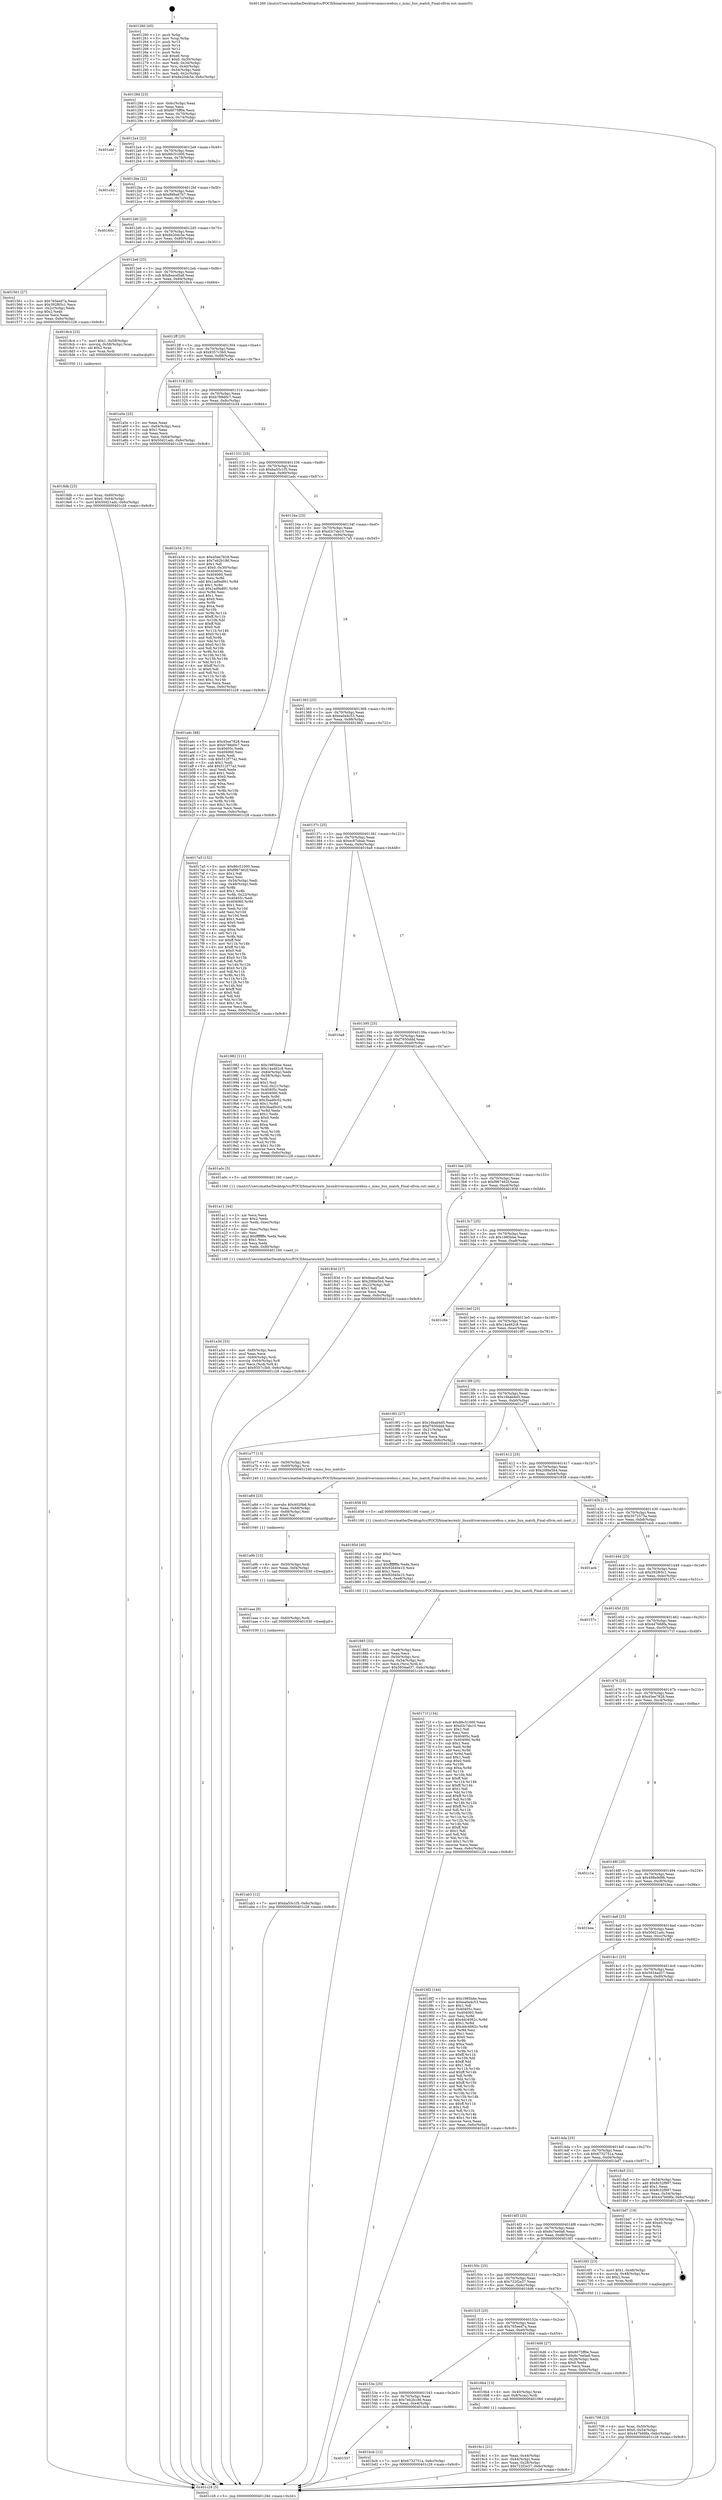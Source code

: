 digraph "0x401260" {
  label = "0x401260 (/mnt/c/Users/mathe/Desktop/tcc/POCII/binaries/extr_linuxdriversmmccorebus.c_mmc_bus_match_Final-ollvm.out::main(0))"
  labelloc = "t"
  node[shape=record]

  Entry [label="",width=0.3,height=0.3,shape=circle,fillcolor=black,style=filled]
  "0x40128d" [label="{
     0x40128d [23]\l
     | [instrs]\l
     &nbsp;&nbsp;0x40128d \<+3\>: mov -0x6c(%rbp),%eax\l
     &nbsp;&nbsp;0x401290 \<+2\>: mov %eax,%ecx\l
     &nbsp;&nbsp;0x401292 \<+6\>: sub $0x8075ff0e,%ecx\l
     &nbsp;&nbsp;0x401298 \<+3\>: mov %eax,-0x70(%rbp)\l
     &nbsp;&nbsp;0x40129b \<+3\>: mov %ecx,-0x74(%rbp)\l
     &nbsp;&nbsp;0x40129e \<+6\>: je 0000000000401abf \<main+0x85f\>\l
  }"]
  "0x401abf" [label="{
     0x401abf\l
  }", style=dashed]
  "0x4012a4" [label="{
     0x4012a4 [22]\l
     | [instrs]\l
     &nbsp;&nbsp;0x4012a4 \<+5\>: jmp 00000000004012a9 \<main+0x49\>\l
     &nbsp;&nbsp;0x4012a9 \<+3\>: mov -0x70(%rbp),%eax\l
     &nbsp;&nbsp;0x4012ac \<+5\>: sub $0x86c51000,%eax\l
     &nbsp;&nbsp;0x4012b1 \<+3\>: mov %eax,-0x78(%rbp)\l
     &nbsp;&nbsp;0x4012b4 \<+6\>: je 0000000000401c02 \<main+0x9a2\>\l
  }"]
  Exit [label="",width=0.3,height=0.3,shape=circle,fillcolor=black,style=filled,peripheries=2]
  "0x401c02" [label="{
     0x401c02\l
  }", style=dashed]
  "0x4012ba" [label="{
     0x4012ba [22]\l
     | [instrs]\l
     &nbsp;&nbsp;0x4012ba \<+5\>: jmp 00000000004012bf \<main+0x5f\>\l
     &nbsp;&nbsp;0x4012bf \<+3\>: mov -0x70(%rbp),%eax\l
     &nbsp;&nbsp;0x4012c2 \<+5\>: sub $0x899a67b7,%eax\l
     &nbsp;&nbsp;0x4012c7 \<+3\>: mov %eax,-0x7c(%rbp)\l
     &nbsp;&nbsp;0x4012ca \<+6\>: je 000000000040160c \<main+0x3ac\>\l
  }"]
  "0x401557" [label="{
     0x401557\l
  }", style=dashed]
  "0x40160c" [label="{
     0x40160c\l
  }", style=dashed]
  "0x4012d0" [label="{
     0x4012d0 [22]\l
     | [instrs]\l
     &nbsp;&nbsp;0x4012d0 \<+5\>: jmp 00000000004012d5 \<main+0x75\>\l
     &nbsp;&nbsp;0x4012d5 \<+3\>: mov -0x70(%rbp),%eax\l
     &nbsp;&nbsp;0x4012d8 \<+5\>: sub $0x8e20dc5e,%eax\l
     &nbsp;&nbsp;0x4012dd \<+3\>: mov %eax,-0x80(%rbp)\l
     &nbsp;&nbsp;0x4012e0 \<+6\>: je 0000000000401561 \<main+0x301\>\l
  }"]
  "0x401bcb" [label="{
     0x401bcb [12]\l
     | [instrs]\l
     &nbsp;&nbsp;0x401bcb \<+7\>: movl $0x6732751a,-0x6c(%rbp)\l
     &nbsp;&nbsp;0x401bd2 \<+5\>: jmp 0000000000401c28 \<main+0x9c8\>\l
  }"]
  "0x401561" [label="{
     0x401561 [27]\l
     | [instrs]\l
     &nbsp;&nbsp;0x401561 \<+5\>: mov $0x765eed7a,%eax\l
     &nbsp;&nbsp;0x401566 \<+5\>: mov $0x392f65c1,%ecx\l
     &nbsp;&nbsp;0x40156b \<+3\>: mov -0x2c(%rbp),%edx\l
     &nbsp;&nbsp;0x40156e \<+3\>: cmp $0x2,%edx\l
     &nbsp;&nbsp;0x401571 \<+3\>: cmovne %ecx,%eax\l
     &nbsp;&nbsp;0x401574 \<+3\>: mov %eax,-0x6c(%rbp)\l
     &nbsp;&nbsp;0x401577 \<+5\>: jmp 0000000000401c28 \<main+0x9c8\>\l
  }"]
  "0x4012e6" [label="{
     0x4012e6 [25]\l
     | [instrs]\l
     &nbsp;&nbsp;0x4012e6 \<+5\>: jmp 00000000004012eb \<main+0x8b\>\l
     &nbsp;&nbsp;0x4012eb \<+3\>: mov -0x70(%rbp),%eax\l
     &nbsp;&nbsp;0x4012ee \<+5\>: sub $0x8eacd5a8,%eax\l
     &nbsp;&nbsp;0x4012f3 \<+6\>: mov %eax,-0x84(%rbp)\l
     &nbsp;&nbsp;0x4012f9 \<+6\>: je 00000000004018c4 \<main+0x664\>\l
  }"]
  "0x401c28" [label="{
     0x401c28 [5]\l
     | [instrs]\l
     &nbsp;&nbsp;0x401c28 \<+5\>: jmp 000000000040128d \<main+0x2d\>\l
  }"]
  "0x401260" [label="{
     0x401260 [45]\l
     | [instrs]\l
     &nbsp;&nbsp;0x401260 \<+1\>: push %rbp\l
     &nbsp;&nbsp;0x401261 \<+3\>: mov %rsp,%rbp\l
     &nbsp;&nbsp;0x401264 \<+2\>: push %r15\l
     &nbsp;&nbsp;0x401266 \<+2\>: push %r14\l
     &nbsp;&nbsp;0x401268 \<+2\>: push %r12\l
     &nbsp;&nbsp;0x40126a \<+1\>: push %rbx\l
     &nbsp;&nbsp;0x40126b \<+7\>: sub $0xe0,%rsp\l
     &nbsp;&nbsp;0x401272 \<+7\>: movl $0x0,-0x30(%rbp)\l
     &nbsp;&nbsp;0x401279 \<+3\>: mov %edi,-0x34(%rbp)\l
     &nbsp;&nbsp;0x40127c \<+4\>: mov %rsi,-0x40(%rbp)\l
     &nbsp;&nbsp;0x401280 \<+3\>: mov -0x34(%rbp),%edi\l
     &nbsp;&nbsp;0x401283 \<+3\>: mov %edi,-0x2c(%rbp)\l
     &nbsp;&nbsp;0x401286 \<+7\>: movl $0x8e20dc5e,-0x6c(%rbp)\l
  }"]
  "0x401ab3" [label="{
     0x401ab3 [12]\l
     | [instrs]\l
     &nbsp;&nbsp;0x401ab3 \<+7\>: movl $0xba55c1f5,-0x6c(%rbp)\l
     &nbsp;&nbsp;0x401aba \<+5\>: jmp 0000000000401c28 \<main+0x9c8\>\l
  }"]
  "0x4018c4" [label="{
     0x4018c4 [23]\l
     | [instrs]\l
     &nbsp;&nbsp;0x4018c4 \<+7\>: movl $0x1,-0x58(%rbp)\l
     &nbsp;&nbsp;0x4018cb \<+4\>: movslq -0x58(%rbp),%rax\l
     &nbsp;&nbsp;0x4018cf \<+4\>: shl $0x2,%rax\l
     &nbsp;&nbsp;0x4018d3 \<+3\>: mov %rax,%rdi\l
     &nbsp;&nbsp;0x4018d6 \<+5\>: call 0000000000401050 \<malloc@plt\>\l
     | [calls]\l
     &nbsp;&nbsp;0x401050 \{1\} (unknown)\l
  }"]
  "0x4012ff" [label="{
     0x4012ff [25]\l
     | [instrs]\l
     &nbsp;&nbsp;0x4012ff \<+5\>: jmp 0000000000401304 \<main+0xa4\>\l
     &nbsp;&nbsp;0x401304 \<+3\>: mov -0x70(%rbp),%eax\l
     &nbsp;&nbsp;0x401307 \<+5\>: sub $0x9357c3b0,%eax\l
     &nbsp;&nbsp;0x40130c \<+6\>: mov %eax,-0x88(%rbp)\l
     &nbsp;&nbsp;0x401312 \<+6\>: je 0000000000401a5e \<main+0x7fe\>\l
  }"]
  "0x401aaa" [label="{
     0x401aaa [9]\l
     | [instrs]\l
     &nbsp;&nbsp;0x401aaa \<+4\>: mov -0x60(%rbp),%rdi\l
     &nbsp;&nbsp;0x401aae \<+5\>: call 0000000000401030 \<free@plt\>\l
     | [calls]\l
     &nbsp;&nbsp;0x401030 \{1\} (unknown)\l
  }"]
  "0x401a5e" [label="{
     0x401a5e [25]\l
     | [instrs]\l
     &nbsp;&nbsp;0x401a5e \<+2\>: xor %eax,%eax\l
     &nbsp;&nbsp;0x401a60 \<+3\>: mov -0x64(%rbp),%ecx\l
     &nbsp;&nbsp;0x401a63 \<+3\>: sub $0x1,%eax\l
     &nbsp;&nbsp;0x401a66 \<+2\>: sub %eax,%ecx\l
     &nbsp;&nbsp;0x401a68 \<+3\>: mov %ecx,-0x64(%rbp)\l
     &nbsp;&nbsp;0x401a6b \<+7\>: movl $0x50d21adc,-0x6c(%rbp)\l
     &nbsp;&nbsp;0x401a72 \<+5\>: jmp 0000000000401c28 \<main+0x9c8\>\l
  }"]
  "0x401318" [label="{
     0x401318 [25]\l
     | [instrs]\l
     &nbsp;&nbsp;0x401318 \<+5\>: jmp 000000000040131d \<main+0xbd\>\l
     &nbsp;&nbsp;0x40131d \<+3\>: mov -0x70(%rbp),%eax\l
     &nbsp;&nbsp;0x401320 \<+5\>: sub $0xb788d0c7,%eax\l
     &nbsp;&nbsp;0x401325 \<+6\>: mov %eax,-0x8c(%rbp)\l
     &nbsp;&nbsp;0x40132b \<+6\>: je 0000000000401b34 \<main+0x8d4\>\l
  }"]
  "0x401a9b" [label="{
     0x401a9b [15]\l
     | [instrs]\l
     &nbsp;&nbsp;0x401a9b \<+4\>: mov -0x50(%rbp),%rdi\l
     &nbsp;&nbsp;0x401a9f \<+6\>: mov %eax,-0xf4(%rbp)\l
     &nbsp;&nbsp;0x401aa5 \<+5\>: call 0000000000401030 \<free@plt\>\l
     | [calls]\l
     &nbsp;&nbsp;0x401030 \{1\} (unknown)\l
  }"]
  "0x401b34" [label="{
     0x401b34 [151]\l
     | [instrs]\l
     &nbsp;&nbsp;0x401b34 \<+5\>: mov $0x45ee7828,%eax\l
     &nbsp;&nbsp;0x401b39 \<+5\>: mov $0x7eb2b186,%ecx\l
     &nbsp;&nbsp;0x401b3e \<+2\>: mov $0x1,%dl\l
     &nbsp;&nbsp;0x401b40 \<+7\>: movl $0x0,-0x30(%rbp)\l
     &nbsp;&nbsp;0x401b47 \<+7\>: mov 0x40405c,%esi\l
     &nbsp;&nbsp;0x401b4e \<+7\>: mov 0x404060,%edi\l
     &nbsp;&nbsp;0x401b55 \<+3\>: mov %esi,%r8d\l
     &nbsp;&nbsp;0x401b58 \<+7\>: add $0x1ad9a891,%r8d\l
     &nbsp;&nbsp;0x401b5f \<+4\>: sub $0x1,%r8d\l
     &nbsp;&nbsp;0x401b63 \<+7\>: sub $0x1ad9a891,%r8d\l
     &nbsp;&nbsp;0x401b6a \<+4\>: imul %r8d,%esi\l
     &nbsp;&nbsp;0x401b6e \<+3\>: and $0x1,%esi\l
     &nbsp;&nbsp;0x401b71 \<+3\>: cmp $0x0,%esi\l
     &nbsp;&nbsp;0x401b74 \<+4\>: sete %r9b\l
     &nbsp;&nbsp;0x401b78 \<+3\>: cmp $0xa,%edi\l
     &nbsp;&nbsp;0x401b7b \<+4\>: setl %r10b\l
     &nbsp;&nbsp;0x401b7f \<+3\>: mov %r9b,%r11b\l
     &nbsp;&nbsp;0x401b82 \<+4\>: xor $0xff,%r11b\l
     &nbsp;&nbsp;0x401b86 \<+3\>: mov %r10b,%bl\l
     &nbsp;&nbsp;0x401b89 \<+3\>: xor $0xff,%bl\l
     &nbsp;&nbsp;0x401b8c \<+3\>: xor $0x0,%dl\l
     &nbsp;&nbsp;0x401b8f \<+3\>: mov %r11b,%r14b\l
     &nbsp;&nbsp;0x401b92 \<+4\>: and $0x0,%r14b\l
     &nbsp;&nbsp;0x401b96 \<+3\>: and %dl,%r9b\l
     &nbsp;&nbsp;0x401b99 \<+3\>: mov %bl,%r15b\l
     &nbsp;&nbsp;0x401b9c \<+4\>: and $0x0,%r15b\l
     &nbsp;&nbsp;0x401ba0 \<+3\>: and %dl,%r10b\l
     &nbsp;&nbsp;0x401ba3 \<+3\>: or %r9b,%r14b\l
     &nbsp;&nbsp;0x401ba6 \<+3\>: or %r10b,%r15b\l
     &nbsp;&nbsp;0x401ba9 \<+3\>: xor %r15b,%r14b\l
     &nbsp;&nbsp;0x401bac \<+3\>: or %bl,%r11b\l
     &nbsp;&nbsp;0x401baf \<+4\>: xor $0xff,%r11b\l
     &nbsp;&nbsp;0x401bb3 \<+3\>: or $0x0,%dl\l
     &nbsp;&nbsp;0x401bb6 \<+3\>: and %dl,%r11b\l
     &nbsp;&nbsp;0x401bb9 \<+3\>: or %r11b,%r14b\l
     &nbsp;&nbsp;0x401bbc \<+4\>: test $0x1,%r14b\l
     &nbsp;&nbsp;0x401bc0 \<+3\>: cmovne %ecx,%eax\l
     &nbsp;&nbsp;0x401bc3 \<+3\>: mov %eax,-0x6c(%rbp)\l
     &nbsp;&nbsp;0x401bc6 \<+5\>: jmp 0000000000401c28 \<main+0x9c8\>\l
  }"]
  "0x401331" [label="{
     0x401331 [25]\l
     | [instrs]\l
     &nbsp;&nbsp;0x401331 \<+5\>: jmp 0000000000401336 \<main+0xd6\>\l
     &nbsp;&nbsp;0x401336 \<+3\>: mov -0x70(%rbp),%eax\l
     &nbsp;&nbsp;0x401339 \<+5\>: sub $0xba55c1f5,%eax\l
     &nbsp;&nbsp;0x40133e \<+6\>: mov %eax,-0x90(%rbp)\l
     &nbsp;&nbsp;0x401344 \<+6\>: je 0000000000401adc \<main+0x87c\>\l
  }"]
  "0x401a84" [label="{
     0x401a84 [23]\l
     | [instrs]\l
     &nbsp;&nbsp;0x401a84 \<+10\>: movabs $0x4020b6,%rdi\l
     &nbsp;&nbsp;0x401a8e \<+3\>: mov %eax,-0x68(%rbp)\l
     &nbsp;&nbsp;0x401a91 \<+3\>: mov -0x68(%rbp),%esi\l
     &nbsp;&nbsp;0x401a94 \<+2\>: mov $0x0,%al\l
     &nbsp;&nbsp;0x401a96 \<+5\>: call 0000000000401040 \<printf@plt\>\l
     | [calls]\l
     &nbsp;&nbsp;0x401040 \{1\} (unknown)\l
  }"]
  "0x401adc" [label="{
     0x401adc [88]\l
     | [instrs]\l
     &nbsp;&nbsp;0x401adc \<+5\>: mov $0x45ee7828,%eax\l
     &nbsp;&nbsp;0x401ae1 \<+5\>: mov $0xb788d0c7,%ecx\l
     &nbsp;&nbsp;0x401ae6 \<+7\>: mov 0x40405c,%edx\l
     &nbsp;&nbsp;0x401aed \<+7\>: mov 0x404060,%esi\l
     &nbsp;&nbsp;0x401af4 \<+2\>: mov %edx,%edi\l
     &nbsp;&nbsp;0x401af6 \<+6\>: sub $0x512f77a2,%edi\l
     &nbsp;&nbsp;0x401afc \<+3\>: sub $0x1,%edi\l
     &nbsp;&nbsp;0x401aff \<+6\>: add $0x512f77a2,%edi\l
     &nbsp;&nbsp;0x401b05 \<+3\>: imul %edi,%edx\l
     &nbsp;&nbsp;0x401b08 \<+3\>: and $0x1,%edx\l
     &nbsp;&nbsp;0x401b0b \<+3\>: cmp $0x0,%edx\l
     &nbsp;&nbsp;0x401b0e \<+4\>: sete %r8b\l
     &nbsp;&nbsp;0x401b12 \<+3\>: cmp $0xa,%esi\l
     &nbsp;&nbsp;0x401b15 \<+4\>: setl %r9b\l
     &nbsp;&nbsp;0x401b19 \<+3\>: mov %r8b,%r10b\l
     &nbsp;&nbsp;0x401b1c \<+3\>: and %r9b,%r10b\l
     &nbsp;&nbsp;0x401b1f \<+3\>: xor %r9b,%r8b\l
     &nbsp;&nbsp;0x401b22 \<+3\>: or %r8b,%r10b\l
     &nbsp;&nbsp;0x401b25 \<+4\>: test $0x1,%r10b\l
     &nbsp;&nbsp;0x401b29 \<+3\>: cmovne %ecx,%eax\l
     &nbsp;&nbsp;0x401b2c \<+3\>: mov %eax,-0x6c(%rbp)\l
     &nbsp;&nbsp;0x401b2f \<+5\>: jmp 0000000000401c28 \<main+0x9c8\>\l
  }"]
  "0x40134a" [label="{
     0x40134a [25]\l
     | [instrs]\l
     &nbsp;&nbsp;0x40134a \<+5\>: jmp 000000000040134f \<main+0xef\>\l
     &nbsp;&nbsp;0x40134f \<+3\>: mov -0x70(%rbp),%eax\l
     &nbsp;&nbsp;0x401352 \<+5\>: sub $0xd3c7da10,%eax\l
     &nbsp;&nbsp;0x401357 \<+6\>: mov %eax,-0x94(%rbp)\l
     &nbsp;&nbsp;0x40135d \<+6\>: je 00000000004017a5 \<main+0x545\>\l
  }"]
  "0x401a3d" [label="{
     0x401a3d [33]\l
     | [instrs]\l
     &nbsp;&nbsp;0x401a3d \<+6\>: mov -0xf0(%rbp),%ecx\l
     &nbsp;&nbsp;0x401a43 \<+3\>: imul %eax,%ecx\l
     &nbsp;&nbsp;0x401a46 \<+4\>: mov -0x60(%rbp),%rdi\l
     &nbsp;&nbsp;0x401a4a \<+4\>: movslq -0x64(%rbp),%r8\l
     &nbsp;&nbsp;0x401a4e \<+4\>: mov %ecx,(%rdi,%r8,4)\l
     &nbsp;&nbsp;0x401a52 \<+7\>: movl $0x9357c3b0,-0x6c(%rbp)\l
     &nbsp;&nbsp;0x401a59 \<+5\>: jmp 0000000000401c28 \<main+0x9c8\>\l
  }"]
  "0x4017a5" [label="{
     0x4017a5 [152]\l
     | [instrs]\l
     &nbsp;&nbsp;0x4017a5 \<+5\>: mov $0x86c51000,%eax\l
     &nbsp;&nbsp;0x4017aa \<+5\>: mov $0xf967462f,%ecx\l
     &nbsp;&nbsp;0x4017af \<+2\>: mov $0x1,%dl\l
     &nbsp;&nbsp;0x4017b1 \<+2\>: xor %esi,%esi\l
     &nbsp;&nbsp;0x4017b3 \<+3\>: mov -0x54(%rbp),%edi\l
     &nbsp;&nbsp;0x4017b6 \<+3\>: cmp -0x48(%rbp),%edi\l
     &nbsp;&nbsp;0x4017b9 \<+4\>: setl %r8b\l
     &nbsp;&nbsp;0x4017bd \<+4\>: and $0x1,%r8b\l
     &nbsp;&nbsp;0x4017c1 \<+4\>: mov %r8b,-0x22(%rbp)\l
     &nbsp;&nbsp;0x4017c5 \<+7\>: mov 0x40405c,%edi\l
     &nbsp;&nbsp;0x4017cc \<+8\>: mov 0x404060,%r9d\l
     &nbsp;&nbsp;0x4017d4 \<+3\>: sub $0x1,%esi\l
     &nbsp;&nbsp;0x4017d7 \<+3\>: mov %edi,%r10d\l
     &nbsp;&nbsp;0x4017da \<+3\>: add %esi,%r10d\l
     &nbsp;&nbsp;0x4017dd \<+4\>: imul %r10d,%edi\l
     &nbsp;&nbsp;0x4017e1 \<+3\>: and $0x1,%edi\l
     &nbsp;&nbsp;0x4017e4 \<+3\>: cmp $0x0,%edi\l
     &nbsp;&nbsp;0x4017e7 \<+4\>: sete %r8b\l
     &nbsp;&nbsp;0x4017eb \<+4\>: cmp $0xa,%r9d\l
     &nbsp;&nbsp;0x4017ef \<+4\>: setl %r11b\l
     &nbsp;&nbsp;0x4017f3 \<+3\>: mov %r8b,%bl\l
     &nbsp;&nbsp;0x4017f6 \<+3\>: xor $0xff,%bl\l
     &nbsp;&nbsp;0x4017f9 \<+3\>: mov %r11b,%r14b\l
     &nbsp;&nbsp;0x4017fc \<+4\>: xor $0xff,%r14b\l
     &nbsp;&nbsp;0x401800 \<+3\>: xor $0x0,%dl\l
     &nbsp;&nbsp;0x401803 \<+3\>: mov %bl,%r15b\l
     &nbsp;&nbsp;0x401806 \<+4\>: and $0x0,%r15b\l
     &nbsp;&nbsp;0x40180a \<+3\>: and %dl,%r8b\l
     &nbsp;&nbsp;0x40180d \<+3\>: mov %r14b,%r12b\l
     &nbsp;&nbsp;0x401810 \<+4\>: and $0x0,%r12b\l
     &nbsp;&nbsp;0x401814 \<+3\>: and %dl,%r11b\l
     &nbsp;&nbsp;0x401817 \<+3\>: or %r8b,%r15b\l
     &nbsp;&nbsp;0x40181a \<+3\>: or %r11b,%r12b\l
     &nbsp;&nbsp;0x40181d \<+3\>: xor %r12b,%r15b\l
     &nbsp;&nbsp;0x401820 \<+3\>: or %r14b,%bl\l
     &nbsp;&nbsp;0x401823 \<+3\>: xor $0xff,%bl\l
     &nbsp;&nbsp;0x401826 \<+3\>: or $0x0,%dl\l
     &nbsp;&nbsp;0x401829 \<+2\>: and %dl,%bl\l
     &nbsp;&nbsp;0x40182b \<+3\>: or %bl,%r15b\l
     &nbsp;&nbsp;0x40182e \<+4\>: test $0x1,%r15b\l
     &nbsp;&nbsp;0x401832 \<+3\>: cmovne %ecx,%eax\l
     &nbsp;&nbsp;0x401835 \<+3\>: mov %eax,-0x6c(%rbp)\l
     &nbsp;&nbsp;0x401838 \<+5\>: jmp 0000000000401c28 \<main+0x9c8\>\l
  }"]
  "0x401363" [label="{
     0x401363 [25]\l
     | [instrs]\l
     &nbsp;&nbsp;0x401363 \<+5\>: jmp 0000000000401368 \<main+0x108\>\l
     &nbsp;&nbsp;0x401368 \<+3\>: mov -0x70(%rbp),%eax\l
     &nbsp;&nbsp;0x40136b \<+5\>: sub $0xea0a4c53,%eax\l
     &nbsp;&nbsp;0x401370 \<+6\>: mov %eax,-0x98(%rbp)\l
     &nbsp;&nbsp;0x401376 \<+6\>: je 0000000000401982 \<main+0x722\>\l
  }"]
  "0x401a11" [label="{
     0x401a11 [44]\l
     | [instrs]\l
     &nbsp;&nbsp;0x401a11 \<+2\>: xor %ecx,%ecx\l
     &nbsp;&nbsp;0x401a13 \<+5\>: mov $0x2,%edx\l
     &nbsp;&nbsp;0x401a18 \<+6\>: mov %edx,-0xec(%rbp)\l
     &nbsp;&nbsp;0x401a1e \<+1\>: cltd\l
     &nbsp;&nbsp;0x401a1f \<+6\>: mov -0xec(%rbp),%esi\l
     &nbsp;&nbsp;0x401a25 \<+2\>: idiv %esi\l
     &nbsp;&nbsp;0x401a27 \<+6\>: imul $0xfffffffe,%edx,%edx\l
     &nbsp;&nbsp;0x401a2d \<+3\>: sub $0x1,%ecx\l
     &nbsp;&nbsp;0x401a30 \<+2\>: sub %ecx,%edx\l
     &nbsp;&nbsp;0x401a32 \<+6\>: mov %edx,-0xf0(%rbp)\l
     &nbsp;&nbsp;0x401a38 \<+5\>: call 0000000000401160 \<next_i\>\l
     | [calls]\l
     &nbsp;&nbsp;0x401160 \{1\} (/mnt/c/Users/mathe/Desktop/tcc/POCII/binaries/extr_linuxdriversmmccorebus.c_mmc_bus_match_Final-ollvm.out::next_i)\l
  }"]
  "0x401982" [label="{
     0x401982 [111]\l
     | [instrs]\l
     &nbsp;&nbsp;0x401982 \<+5\>: mov $0x1985bbe,%eax\l
     &nbsp;&nbsp;0x401987 \<+5\>: mov $0x14a462c8,%ecx\l
     &nbsp;&nbsp;0x40198c \<+3\>: mov -0x64(%rbp),%edx\l
     &nbsp;&nbsp;0x40198f \<+3\>: cmp -0x58(%rbp),%edx\l
     &nbsp;&nbsp;0x401992 \<+4\>: setl %sil\l
     &nbsp;&nbsp;0x401996 \<+4\>: and $0x1,%sil\l
     &nbsp;&nbsp;0x40199a \<+4\>: mov %sil,-0x21(%rbp)\l
     &nbsp;&nbsp;0x40199e \<+7\>: mov 0x40405c,%edx\l
     &nbsp;&nbsp;0x4019a5 \<+7\>: mov 0x404060,%edi\l
     &nbsp;&nbsp;0x4019ac \<+3\>: mov %edx,%r8d\l
     &nbsp;&nbsp;0x4019af \<+7\>: add $0x3bad0c02,%r8d\l
     &nbsp;&nbsp;0x4019b6 \<+4\>: sub $0x1,%r8d\l
     &nbsp;&nbsp;0x4019ba \<+7\>: sub $0x3bad0c02,%r8d\l
     &nbsp;&nbsp;0x4019c1 \<+4\>: imul %r8d,%edx\l
     &nbsp;&nbsp;0x4019c5 \<+3\>: and $0x1,%edx\l
     &nbsp;&nbsp;0x4019c8 \<+3\>: cmp $0x0,%edx\l
     &nbsp;&nbsp;0x4019cb \<+4\>: sete %sil\l
     &nbsp;&nbsp;0x4019cf \<+3\>: cmp $0xa,%edi\l
     &nbsp;&nbsp;0x4019d2 \<+4\>: setl %r9b\l
     &nbsp;&nbsp;0x4019d6 \<+3\>: mov %sil,%r10b\l
     &nbsp;&nbsp;0x4019d9 \<+3\>: and %r9b,%r10b\l
     &nbsp;&nbsp;0x4019dc \<+3\>: xor %r9b,%sil\l
     &nbsp;&nbsp;0x4019df \<+3\>: or %sil,%r10b\l
     &nbsp;&nbsp;0x4019e2 \<+4\>: test $0x1,%r10b\l
     &nbsp;&nbsp;0x4019e6 \<+3\>: cmovne %ecx,%eax\l
     &nbsp;&nbsp;0x4019e9 \<+3\>: mov %eax,-0x6c(%rbp)\l
     &nbsp;&nbsp;0x4019ec \<+5\>: jmp 0000000000401c28 \<main+0x9c8\>\l
  }"]
  "0x40137c" [label="{
     0x40137c [25]\l
     | [instrs]\l
     &nbsp;&nbsp;0x40137c \<+5\>: jmp 0000000000401381 \<main+0x121\>\l
     &nbsp;&nbsp;0x401381 \<+3\>: mov -0x70(%rbp),%eax\l
     &nbsp;&nbsp;0x401384 \<+5\>: sub $0xec87ebab,%eax\l
     &nbsp;&nbsp;0x401389 \<+6\>: mov %eax,-0x9c(%rbp)\l
     &nbsp;&nbsp;0x40138f \<+6\>: je 00000000004016a8 \<main+0x448\>\l
  }"]
  "0x4018db" [label="{
     0x4018db [23]\l
     | [instrs]\l
     &nbsp;&nbsp;0x4018db \<+4\>: mov %rax,-0x60(%rbp)\l
     &nbsp;&nbsp;0x4018df \<+7\>: movl $0x0,-0x64(%rbp)\l
     &nbsp;&nbsp;0x4018e6 \<+7\>: movl $0x50d21adc,-0x6c(%rbp)\l
     &nbsp;&nbsp;0x4018ed \<+5\>: jmp 0000000000401c28 \<main+0x9c8\>\l
  }"]
  "0x4016a8" [label="{
     0x4016a8\l
  }", style=dashed]
  "0x401395" [label="{
     0x401395 [25]\l
     | [instrs]\l
     &nbsp;&nbsp;0x401395 \<+5\>: jmp 000000000040139a \<main+0x13a\>\l
     &nbsp;&nbsp;0x40139a \<+3\>: mov -0x70(%rbp),%eax\l
     &nbsp;&nbsp;0x40139d \<+5\>: sub $0xf7650ddd,%eax\l
     &nbsp;&nbsp;0x4013a2 \<+6\>: mov %eax,-0xa0(%rbp)\l
     &nbsp;&nbsp;0x4013a8 \<+6\>: je 0000000000401a0c \<main+0x7ac\>\l
  }"]
  "0x401885" [label="{
     0x401885 [32]\l
     | [instrs]\l
     &nbsp;&nbsp;0x401885 \<+6\>: mov -0xe8(%rbp),%ecx\l
     &nbsp;&nbsp;0x40188b \<+3\>: imul %eax,%ecx\l
     &nbsp;&nbsp;0x40188e \<+4\>: mov -0x50(%rbp),%rsi\l
     &nbsp;&nbsp;0x401892 \<+4\>: movslq -0x54(%rbp),%rdi\l
     &nbsp;&nbsp;0x401896 \<+3\>: mov %ecx,(%rsi,%rdi,4)\l
     &nbsp;&nbsp;0x401899 \<+7\>: movl $0x5934ad37,-0x6c(%rbp)\l
     &nbsp;&nbsp;0x4018a0 \<+5\>: jmp 0000000000401c28 \<main+0x9c8\>\l
  }"]
  "0x401a0c" [label="{
     0x401a0c [5]\l
     | [instrs]\l
     &nbsp;&nbsp;0x401a0c \<+5\>: call 0000000000401160 \<next_i\>\l
     | [calls]\l
     &nbsp;&nbsp;0x401160 \{1\} (/mnt/c/Users/mathe/Desktop/tcc/POCII/binaries/extr_linuxdriversmmccorebus.c_mmc_bus_match_Final-ollvm.out::next_i)\l
  }"]
  "0x4013ae" [label="{
     0x4013ae [25]\l
     | [instrs]\l
     &nbsp;&nbsp;0x4013ae \<+5\>: jmp 00000000004013b3 \<main+0x153\>\l
     &nbsp;&nbsp;0x4013b3 \<+3\>: mov -0x70(%rbp),%eax\l
     &nbsp;&nbsp;0x4013b6 \<+5\>: sub $0xf967462f,%eax\l
     &nbsp;&nbsp;0x4013bb \<+6\>: mov %eax,-0xa4(%rbp)\l
     &nbsp;&nbsp;0x4013c1 \<+6\>: je 000000000040183d \<main+0x5dd\>\l
  }"]
  "0x40185d" [label="{
     0x40185d [40]\l
     | [instrs]\l
     &nbsp;&nbsp;0x40185d \<+5\>: mov $0x2,%ecx\l
     &nbsp;&nbsp;0x401862 \<+1\>: cltd\l
     &nbsp;&nbsp;0x401863 \<+2\>: idiv %ecx\l
     &nbsp;&nbsp;0x401865 \<+6\>: imul $0xfffffffe,%edx,%ecx\l
     &nbsp;&nbsp;0x40186b \<+6\>: add $0x92d40e10,%ecx\l
     &nbsp;&nbsp;0x401871 \<+3\>: add $0x1,%ecx\l
     &nbsp;&nbsp;0x401874 \<+6\>: sub $0x92d40e10,%ecx\l
     &nbsp;&nbsp;0x40187a \<+6\>: mov %ecx,-0xe8(%rbp)\l
     &nbsp;&nbsp;0x401880 \<+5\>: call 0000000000401160 \<next_i\>\l
     | [calls]\l
     &nbsp;&nbsp;0x401160 \{1\} (/mnt/c/Users/mathe/Desktop/tcc/POCII/binaries/extr_linuxdriversmmccorebus.c_mmc_bus_match_Final-ollvm.out::next_i)\l
  }"]
  "0x40183d" [label="{
     0x40183d [27]\l
     | [instrs]\l
     &nbsp;&nbsp;0x40183d \<+5\>: mov $0x8eacd5a8,%eax\l
     &nbsp;&nbsp;0x401842 \<+5\>: mov $0x20fde5b4,%ecx\l
     &nbsp;&nbsp;0x401847 \<+3\>: mov -0x22(%rbp),%dl\l
     &nbsp;&nbsp;0x40184a \<+3\>: test $0x1,%dl\l
     &nbsp;&nbsp;0x40184d \<+3\>: cmovne %ecx,%eax\l
     &nbsp;&nbsp;0x401850 \<+3\>: mov %eax,-0x6c(%rbp)\l
     &nbsp;&nbsp;0x401853 \<+5\>: jmp 0000000000401c28 \<main+0x9c8\>\l
  }"]
  "0x4013c7" [label="{
     0x4013c7 [25]\l
     | [instrs]\l
     &nbsp;&nbsp;0x4013c7 \<+5\>: jmp 00000000004013cc \<main+0x16c\>\l
     &nbsp;&nbsp;0x4013cc \<+3\>: mov -0x70(%rbp),%eax\l
     &nbsp;&nbsp;0x4013cf \<+5\>: sub $0x1985bbe,%eax\l
     &nbsp;&nbsp;0x4013d4 \<+6\>: mov %eax,-0xa8(%rbp)\l
     &nbsp;&nbsp;0x4013da \<+6\>: je 0000000000401c0e \<main+0x9ae\>\l
  }"]
  "0x401708" [label="{
     0x401708 [23]\l
     | [instrs]\l
     &nbsp;&nbsp;0x401708 \<+4\>: mov %rax,-0x50(%rbp)\l
     &nbsp;&nbsp;0x40170c \<+7\>: movl $0x0,-0x54(%rbp)\l
     &nbsp;&nbsp;0x401713 \<+7\>: movl $0x447b68fa,-0x6c(%rbp)\l
     &nbsp;&nbsp;0x40171a \<+5\>: jmp 0000000000401c28 \<main+0x9c8\>\l
  }"]
  "0x401c0e" [label="{
     0x401c0e\l
  }", style=dashed]
  "0x4013e0" [label="{
     0x4013e0 [25]\l
     | [instrs]\l
     &nbsp;&nbsp;0x4013e0 \<+5\>: jmp 00000000004013e5 \<main+0x185\>\l
     &nbsp;&nbsp;0x4013e5 \<+3\>: mov -0x70(%rbp),%eax\l
     &nbsp;&nbsp;0x4013e8 \<+5\>: sub $0x14a462c8,%eax\l
     &nbsp;&nbsp;0x4013ed \<+6\>: mov %eax,-0xac(%rbp)\l
     &nbsp;&nbsp;0x4013f3 \<+6\>: je 00000000004019f1 \<main+0x791\>\l
  }"]
  "0x4016c1" [label="{
     0x4016c1 [21]\l
     | [instrs]\l
     &nbsp;&nbsp;0x4016c1 \<+3\>: mov %eax,-0x44(%rbp)\l
     &nbsp;&nbsp;0x4016c4 \<+3\>: mov -0x44(%rbp),%eax\l
     &nbsp;&nbsp;0x4016c7 \<+3\>: mov %eax,-0x28(%rbp)\l
     &nbsp;&nbsp;0x4016ca \<+7\>: movl $0x722f2e37,-0x6c(%rbp)\l
     &nbsp;&nbsp;0x4016d1 \<+5\>: jmp 0000000000401c28 \<main+0x9c8\>\l
  }"]
  "0x4019f1" [label="{
     0x4019f1 [27]\l
     | [instrs]\l
     &nbsp;&nbsp;0x4019f1 \<+5\>: mov $0x16bab4d5,%eax\l
     &nbsp;&nbsp;0x4019f6 \<+5\>: mov $0xf7650ddd,%ecx\l
     &nbsp;&nbsp;0x4019fb \<+3\>: mov -0x21(%rbp),%dl\l
     &nbsp;&nbsp;0x4019fe \<+3\>: test $0x1,%dl\l
     &nbsp;&nbsp;0x401a01 \<+3\>: cmovne %ecx,%eax\l
     &nbsp;&nbsp;0x401a04 \<+3\>: mov %eax,-0x6c(%rbp)\l
     &nbsp;&nbsp;0x401a07 \<+5\>: jmp 0000000000401c28 \<main+0x9c8\>\l
  }"]
  "0x4013f9" [label="{
     0x4013f9 [25]\l
     | [instrs]\l
     &nbsp;&nbsp;0x4013f9 \<+5\>: jmp 00000000004013fe \<main+0x19e\>\l
     &nbsp;&nbsp;0x4013fe \<+3\>: mov -0x70(%rbp),%eax\l
     &nbsp;&nbsp;0x401401 \<+5\>: sub $0x16bab4d5,%eax\l
     &nbsp;&nbsp;0x401406 \<+6\>: mov %eax,-0xb0(%rbp)\l
     &nbsp;&nbsp;0x40140c \<+6\>: je 0000000000401a77 \<main+0x817\>\l
  }"]
  "0x40153e" [label="{
     0x40153e [25]\l
     | [instrs]\l
     &nbsp;&nbsp;0x40153e \<+5\>: jmp 0000000000401543 \<main+0x2e3\>\l
     &nbsp;&nbsp;0x401543 \<+3\>: mov -0x70(%rbp),%eax\l
     &nbsp;&nbsp;0x401546 \<+5\>: sub $0x7eb2b186,%eax\l
     &nbsp;&nbsp;0x40154b \<+6\>: mov %eax,-0xe4(%rbp)\l
     &nbsp;&nbsp;0x401551 \<+6\>: je 0000000000401bcb \<main+0x96b\>\l
  }"]
  "0x401a77" [label="{
     0x401a77 [13]\l
     | [instrs]\l
     &nbsp;&nbsp;0x401a77 \<+4\>: mov -0x50(%rbp),%rdi\l
     &nbsp;&nbsp;0x401a7b \<+4\>: mov -0x60(%rbp),%rsi\l
     &nbsp;&nbsp;0x401a7f \<+5\>: call 0000000000401240 \<mmc_bus_match\>\l
     | [calls]\l
     &nbsp;&nbsp;0x401240 \{1\} (/mnt/c/Users/mathe/Desktop/tcc/POCII/binaries/extr_linuxdriversmmccorebus.c_mmc_bus_match_Final-ollvm.out::mmc_bus_match)\l
  }"]
  "0x401412" [label="{
     0x401412 [25]\l
     | [instrs]\l
     &nbsp;&nbsp;0x401412 \<+5\>: jmp 0000000000401417 \<main+0x1b7\>\l
     &nbsp;&nbsp;0x401417 \<+3\>: mov -0x70(%rbp),%eax\l
     &nbsp;&nbsp;0x40141a \<+5\>: sub $0x20fde5b4,%eax\l
     &nbsp;&nbsp;0x40141f \<+6\>: mov %eax,-0xb4(%rbp)\l
     &nbsp;&nbsp;0x401425 \<+6\>: je 0000000000401858 \<main+0x5f8\>\l
  }"]
  "0x4016b4" [label="{
     0x4016b4 [13]\l
     | [instrs]\l
     &nbsp;&nbsp;0x4016b4 \<+4\>: mov -0x40(%rbp),%rax\l
     &nbsp;&nbsp;0x4016b8 \<+4\>: mov 0x8(%rax),%rdi\l
     &nbsp;&nbsp;0x4016bc \<+5\>: call 0000000000401060 \<atoi@plt\>\l
     | [calls]\l
     &nbsp;&nbsp;0x401060 \{1\} (unknown)\l
  }"]
  "0x401858" [label="{
     0x401858 [5]\l
     | [instrs]\l
     &nbsp;&nbsp;0x401858 \<+5\>: call 0000000000401160 \<next_i\>\l
     | [calls]\l
     &nbsp;&nbsp;0x401160 \{1\} (/mnt/c/Users/mathe/Desktop/tcc/POCII/binaries/extr_linuxdriversmmccorebus.c_mmc_bus_match_Final-ollvm.out::next_i)\l
  }"]
  "0x40142b" [label="{
     0x40142b [25]\l
     | [instrs]\l
     &nbsp;&nbsp;0x40142b \<+5\>: jmp 0000000000401430 \<main+0x1d0\>\l
     &nbsp;&nbsp;0x401430 \<+3\>: mov -0x70(%rbp),%eax\l
     &nbsp;&nbsp;0x401433 \<+5\>: sub $0x3072573a,%eax\l
     &nbsp;&nbsp;0x401438 \<+6\>: mov %eax,-0xb8(%rbp)\l
     &nbsp;&nbsp;0x40143e \<+6\>: je 0000000000401acb \<main+0x86b\>\l
  }"]
  "0x401525" [label="{
     0x401525 [25]\l
     | [instrs]\l
     &nbsp;&nbsp;0x401525 \<+5\>: jmp 000000000040152a \<main+0x2ca\>\l
     &nbsp;&nbsp;0x40152a \<+3\>: mov -0x70(%rbp),%eax\l
     &nbsp;&nbsp;0x40152d \<+5\>: sub $0x765eed7a,%eax\l
     &nbsp;&nbsp;0x401532 \<+6\>: mov %eax,-0xe0(%rbp)\l
     &nbsp;&nbsp;0x401538 \<+6\>: je 00000000004016b4 \<main+0x454\>\l
  }"]
  "0x401acb" [label="{
     0x401acb\l
  }", style=dashed]
  "0x401444" [label="{
     0x401444 [25]\l
     | [instrs]\l
     &nbsp;&nbsp;0x401444 \<+5\>: jmp 0000000000401449 \<main+0x1e9\>\l
     &nbsp;&nbsp;0x401449 \<+3\>: mov -0x70(%rbp),%eax\l
     &nbsp;&nbsp;0x40144c \<+5\>: sub $0x392f65c1,%eax\l
     &nbsp;&nbsp;0x401451 \<+6\>: mov %eax,-0xbc(%rbp)\l
     &nbsp;&nbsp;0x401457 \<+6\>: je 000000000040157c \<main+0x31c\>\l
  }"]
  "0x4016d6" [label="{
     0x4016d6 [27]\l
     | [instrs]\l
     &nbsp;&nbsp;0x4016d6 \<+5\>: mov $0x8075ff0e,%eax\l
     &nbsp;&nbsp;0x4016db \<+5\>: mov $0x6c7ee0a8,%ecx\l
     &nbsp;&nbsp;0x4016e0 \<+3\>: mov -0x28(%rbp),%edx\l
     &nbsp;&nbsp;0x4016e3 \<+3\>: cmp $0x0,%edx\l
     &nbsp;&nbsp;0x4016e6 \<+3\>: cmove %ecx,%eax\l
     &nbsp;&nbsp;0x4016e9 \<+3\>: mov %eax,-0x6c(%rbp)\l
     &nbsp;&nbsp;0x4016ec \<+5\>: jmp 0000000000401c28 \<main+0x9c8\>\l
  }"]
  "0x40157c" [label="{
     0x40157c\l
  }", style=dashed]
  "0x40145d" [label="{
     0x40145d [25]\l
     | [instrs]\l
     &nbsp;&nbsp;0x40145d \<+5\>: jmp 0000000000401462 \<main+0x202\>\l
     &nbsp;&nbsp;0x401462 \<+3\>: mov -0x70(%rbp),%eax\l
     &nbsp;&nbsp;0x401465 \<+5\>: sub $0x447b68fa,%eax\l
     &nbsp;&nbsp;0x40146a \<+6\>: mov %eax,-0xc0(%rbp)\l
     &nbsp;&nbsp;0x401470 \<+6\>: je 000000000040171f \<main+0x4bf\>\l
  }"]
  "0x40150c" [label="{
     0x40150c [25]\l
     | [instrs]\l
     &nbsp;&nbsp;0x40150c \<+5\>: jmp 0000000000401511 \<main+0x2b1\>\l
     &nbsp;&nbsp;0x401511 \<+3\>: mov -0x70(%rbp),%eax\l
     &nbsp;&nbsp;0x401514 \<+5\>: sub $0x722f2e37,%eax\l
     &nbsp;&nbsp;0x401519 \<+6\>: mov %eax,-0xdc(%rbp)\l
     &nbsp;&nbsp;0x40151f \<+6\>: je 00000000004016d6 \<main+0x476\>\l
  }"]
  "0x40171f" [label="{
     0x40171f [134]\l
     | [instrs]\l
     &nbsp;&nbsp;0x40171f \<+5\>: mov $0x86c51000,%eax\l
     &nbsp;&nbsp;0x401724 \<+5\>: mov $0xd3c7da10,%ecx\l
     &nbsp;&nbsp;0x401729 \<+2\>: mov $0x1,%dl\l
     &nbsp;&nbsp;0x40172b \<+2\>: xor %esi,%esi\l
     &nbsp;&nbsp;0x40172d \<+7\>: mov 0x40405c,%edi\l
     &nbsp;&nbsp;0x401734 \<+8\>: mov 0x404060,%r8d\l
     &nbsp;&nbsp;0x40173c \<+3\>: sub $0x1,%esi\l
     &nbsp;&nbsp;0x40173f \<+3\>: mov %edi,%r9d\l
     &nbsp;&nbsp;0x401742 \<+3\>: add %esi,%r9d\l
     &nbsp;&nbsp;0x401745 \<+4\>: imul %r9d,%edi\l
     &nbsp;&nbsp;0x401749 \<+3\>: and $0x1,%edi\l
     &nbsp;&nbsp;0x40174c \<+3\>: cmp $0x0,%edi\l
     &nbsp;&nbsp;0x40174f \<+4\>: sete %r10b\l
     &nbsp;&nbsp;0x401753 \<+4\>: cmp $0xa,%r8d\l
     &nbsp;&nbsp;0x401757 \<+4\>: setl %r11b\l
     &nbsp;&nbsp;0x40175b \<+3\>: mov %r10b,%bl\l
     &nbsp;&nbsp;0x40175e \<+3\>: xor $0xff,%bl\l
     &nbsp;&nbsp;0x401761 \<+3\>: mov %r11b,%r14b\l
     &nbsp;&nbsp;0x401764 \<+4\>: xor $0xff,%r14b\l
     &nbsp;&nbsp;0x401768 \<+3\>: xor $0x1,%dl\l
     &nbsp;&nbsp;0x40176b \<+3\>: mov %bl,%r15b\l
     &nbsp;&nbsp;0x40176e \<+4\>: and $0xff,%r15b\l
     &nbsp;&nbsp;0x401772 \<+3\>: and %dl,%r10b\l
     &nbsp;&nbsp;0x401775 \<+3\>: mov %r14b,%r12b\l
     &nbsp;&nbsp;0x401778 \<+4\>: and $0xff,%r12b\l
     &nbsp;&nbsp;0x40177c \<+3\>: and %dl,%r11b\l
     &nbsp;&nbsp;0x40177f \<+3\>: or %r10b,%r15b\l
     &nbsp;&nbsp;0x401782 \<+3\>: or %r11b,%r12b\l
     &nbsp;&nbsp;0x401785 \<+3\>: xor %r12b,%r15b\l
     &nbsp;&nbsp;0x401788 \<+3\>: or %r14b,%bl\l
     &nbsp;&nbsp;0x40178b \<+3\>: xor $0xff,%bl\l
     &nbsp;&nbsp;0x40178e \<+3\>: or $0x1,%dl\l
     &nbsp;&nbsp;0x401791 \<+2\>: and %dl,%bl\l
     &nbsp;&nbsp;0x401793 \<+3\>: or %bl,%r15b\l
     &nbsp;&nbsp;0x401796 \<+4\>: test $0x1,%r15b\l
     &nbsp;&nbsp;0x40179a \<+3\>: cmovne %ecx,%eax\l
     &nbsp;&nbsp;0x40179d \<+3\>: mov %eax,-0x6c(%rbp)\l
     &nbsp;&nbsp;0x4017a0 \<+5\>: jmp 0000000000401c28 \<main+0x9c8\>\l
  }"]
  "0x401476" [label="{
     0x401476 [25]\l
     | [instrs]\l
     &nbsp;&nbsp;0x401476 \<+5\>: jmp 000000000040147b \<main+0x21b\>\l
     &nbsp;&nbsp;0x40147b \<+3\>: mov -0x70(%rbp),%eax\l
     &nbsp;&nbsp;0x40147e \<+5\>: sub $0x45ee7828,%eax\l
     &nbsp;&nbsp;0x401483 \<+6\>: mov %eax,-0xc4(%rbp)\l
     &nbsp;&nbsp;0x401489 \<+6\>: je 0000000000401c1a \<main+0x9ba\>\l
  }"]
  "0x4016f1" [label="{
     0x4016f1 [23]\l
     | [instrs]\l
     &nbsp;&nbsp;0x4016f1 \<+7\>: movl $0x1,-0x48(%rbp)\l
     &nbsp;&nbsp;0x4016f8 \<+4\>: movslq -0x48(%rbp),%rax\l
     &nbsp;&nbsp;0x4016fc \<+4\>: shl $0x2,%rax\l
     &nbsp;&nbsp;0x401700 \<+3\>: mov %rax,%rdi\l
     &nbsp;&nbsp;0x401703 \<+5\>: call 0000000000401050 \<malloc@plt\>\l
     | [calls]\l
     &nbsp;&nbsp;0x401050 \{1\} (unknown)\l
  }"]
  "0x401c1a" [label="{
     0x401c1a\l
  }", style=dashed]
  "0x40148f" [label="{
     0x40148f [25]\l
     | [instrs]\l
     &nbsp;&nbsp;0x40148f \<+5\>: jmp 0000000000401494 \<main+0x234\>\l
     &nbsp;&nbsp;0x401494 \<+3\>: mov -0x70(%rbp),%eax\l
     &nbsp;&nbsp;0x401497 \<+5\>: sub $0x498e9d9b,%eax\l
     &nbsp;&nbsp;0x40149c \<+6\>: mov %eax,-0xc8(%rbp)\l
     &nbsp;&nbsp;0x4014a2 \<+6\>: je 0000000000401bea \<main+0x98a\>\l
  }"]
  "0x4014f3" [label="{
     0x4014f3 [25]\l
     | [instrs]\l
     &nbsp;&nbsp;0x4014f3 \<+5\>: jmp 00000000004014f8 \<main+0x298\>\l
     &nbsp;&nbsp;0x4014f8 \<+3\>: mov -0x70(%rbp),%eax\l
     &nbsp;&nbsp;0x4014fb \<+5\>: sub $0x6c7ee0a8,%eax\l
     &nbsp;&nbsp;0x401500 \<+6\>: mov %eax,-0xd8(%rbp)\l
     &nbsp;&nbsp;0x401506 \<+6\>: je 00000000004016f1 \<main+0x491\>\l
  }"]
  "0x401bea" [label="{
     0x401bea\l
  }", style=dashed]
  "0x4014a8" [label="{
     0x4014a8 [25]\l
     | [instrs]\l
     &nbsp;&nbsp;0x4014a8 \<+5\>: jmp 00000000004014ad \<main+0x24d\>\l
     &nbsp;&nbsp;0x4014ad \<+3\>: mov -0x70(%rbp),%eax\l
     &nbsp;&nbsp;0x4014b0 \<+5\>: sub $0x50d21adc,%eax\l
     &nbsp;&nbsp;0x4014b5 \<+6\>: mov %eax,-0xcc(%rbp)\l
     &nbsp;&nbsp;0x4014bb \<+6\>: je 00000000004018f2 \<main+0x692\>\l
  }"]
  "0x401bd7" [label="{
     0x401bd7 [19]\l
     | [instrs]\l
     &nbsp;&nbsp;0x401bd7 \<+3\>: mov -0x30(%rbp),%eax\l
     &nbsp;&nbsp;0x401bda \<+7\>: add $0xe0,%rsp\l
     &nbsp;&nbsp;0x401be1 \<+1\>: pop %rbx\l
     &nbsp;&nbsp;0x401be2 \<+2\>: pop %r12\l
     &nbsp;&nbsp;0x401be4 \<+2\>: pop %r14\l
     &nbsp;&nbsp;0x401be6 \<+2\>: pop %r15\l
     &nbsp;&nbsp;0x401be8 \<+1\>: pop %rbp\l
     &nbsp;&nbsp;0x401be9 \<+1\>: ret\l
  }"]
  "0x4018f2" [label="{
     0x4018f2 [144]\l
     | [instrs]\l
     &nbsp;&nbsp;0x4018f2 \<+5\>: mov $0x1985bbe,%eax\l
     &nbsp;&nbsp;0x4018f7 \<+5\>: mov $0xea0a4c53,%ecx\l
     &nbsp;&nbsp;0x4018fc \<+2\>: mov $0x1,%dl\l
     &nbsp;&nbsp;0x4018fe \<+7\>: mov 0x40405c,%esi\l
     &nbsp;&nbsp;0x401905 \<+7\>: mov 0x404060,%edi\l
     &nbsp;&nbsp;0x40190c \<+3\>: mov %esi,%r8d\l
     &nbsp;&nbsp;0x40190f \<+7\>: add $0x4dc4062c,%r8d\l
     &nbsp;&nbsp;0x401916 \<+4\>: sub $0x1,%r8d\l
     &nbsp;&nbsp;0x40191a \<+7\>: sub $0x4dc4062c,%r8d\l
     &nbsp;&nbsp;0x401921 \<+4\>: imul %r8d,%esi\l
     &nbsp;&nbsp;0x401925 \<+3\>: and $0x1,%esi\l
     &nbsp;&nbsp;0x401928 \<+3\>: cmp $0x0,%esi\l
     &nbsp;&nbsp;0x40192b \<+4\>: sete %r9b\l
     &nbsp;&nbsp;0x40192f \<+3\>: cmp $0xa,%edi\l
     &nbsp;&nbsp;0x401932 \<+4\>: setl %r10b\l
     &nbsp;&nbsp;0x401936 \<+3\>: mov %r9b,%r11b\l
     &nbsp;&nbsp;0x401939 \<+4\>: xor $0xff,%r11b\l
     &nbsp;&nbsp;0x40193d \<+3\>: mov %r10b,%bl\l
     &nbsp;&nbsp;0x401940 \<+3\>: xor $0xff,%bl\l
     &nbsp;&nbsp;0x401943 \<+3\>: xor $0x1,%dl\l
     &nbsp;&nbsp;0x401946 \<+3\>: mov %r11b,%r14b\l
     &nbsp;&nbsp;0x401949 \<+4\>: and $0xff,%r14b\l
     &nbsp;&nbsp;0x40194d \<+3\>: and %dl,%r9b\l
     &nbsp;&nbsp;0x401950 \<+3\>: mov %bl,%r15b\l
     &nbsp;&nbsp;0x401953 \<+4\>: and $0xff,%r15b\l
     &nbsp;&nbsp;0x401957 \<+3\>: and %dl,%r10b\l
     &nbsp;&nbsp;0x40195a \<+3\>: or %r9b,%r14b\l
     &nbsp;&nbsp;0x40195d \<+3\>: or %r10b,%r15b\l
     &nbsp;&nbsp;0x401960 \<+3\>: xor %r15b,%r14b\l
     &nbsp;&nbsp;0x401963 \<+3\>: or %bl,%r11b\l
     &nbsp;&nbsp;0x401966 \<+4\>: xor $0xff,%r11b\l
     &nbsp;&nbsp;0x40196a \<+3\>: or $0x1,%dl\l
     &nbsp;&nbsp;0x40196d \<+3\>: and %dl,%r11b\l
     &nbsp;&nbsp;0x401970 \<+3\>: or %r11b,%r14b\l
     &nbsp;&nbsp;0x401973 \<+4\>: test $0x1,%r14b\l
     &nbsp;&nbsp;0x401977 \<+3\>: cmovne %ecx,%eax\l
     &nbsp;&nbsp;0x40197a \<+3\>: mov %eax,-0x6c(%rbp)\l
     &nbsp;&nbsp;0x40197d \<+5\>: jmp 0000000000401c28 \<main+0x9c8\>\l
  }"]
  "0x4014c1" [label="{
     0x4014c1 [25]\l
     | [instrs]\l
     &nbsp;&nbsp;0x4014c1 \<+5\>: jmp 00000000004014c6 \<main+0x266\>\l
     &nbsp;&nbsp;0x4014c6 \<+3\>: mov -0x70(%rbp),%eax\l
     &nbsp;&nbsp;0x4014c9 \<+5\>: sub $0x5934ad37,%eax\l
     &nbsp;&nbsp;0x4014ce \<+6\>: mov %eax,-0xd0(%rbp)\l
     &nbsp;&nbsp;0x4014d4 \<+6\>: je 00000000004018a5 \<main+0x645\>\l
  }"]
  "0x4014da" [label="{
     0x4014da [25]\l
     | [instrs]\l
     &nbsp;&nbsp;0x4014da \<+5\>: jmp 00000000004014df \<main+0x27f\>\l
     &nbsp;&nbsp;0x4014df \<+3\>: mov -0x70(%rbp),%eax\l
     &nbsp;&nbsp;0x4014e2 \<+5\>: sub $0x6732751a,%eax\l
     &nbsp;&nbsp;0x4014e7 \<+6\>: mov %eax,-0xd4(%rbp)\l
     &nbsp;&nbsp;0x4014ed \<+6\>: je 0000000000401bd7 \<main+0x977\>\l
  }"]
  "0x4018a5" [label="{
     0x4018a5 [31]\l
     | [instrs]\l
     &nbsp;&nbsp;0x4018a5 \<+3\>: mov -0x54(%rbp),%eax\l
     &nbsp;&nbsp;0x4018a8 \<+5\>: add $0x8c32f997,%eax\l
     &nbsp;&nbsp;0x4018ad \<+3\>: add $0x1,%eax\l
     &nbsp;&nbsp;0x4018b0 \<+5\>: sub $0x8c32f997,%eax\l
     &nbsp;&nbsp;0x4018b5 \<+3\>: mov %eax,-0x54(%rbp)\l
     &nbsp;&nbsp;0x4018b8 \<+7\>: movl $0x447b68fa,-0x6c(%rbp)\l
     &nbsp;&nbsp;0x4018bf \<+5\>: jmp 0000000000401c28 \<main+0x9c8\>\l
  }"]
  Entry -> "0x401260" [label=" 1"]
  "0x40128d" -> "0x401abf" [label=" 0"]
  "0x40128d" -> "0x4012a4" [label=" 26"]
  "0x401bd7" -> Exit [label=" 1"]
  "0x4012a4" -> "0x401c02" [label=" 0"]
  "0x4012a4" -> "0x4012ba" [label=" 26"]
  "0x401bcb" -> "0x401c28" [label=" 1"]
  "0x4012ba" -> "0x40160c" [label=" 0"]
  "0x4012ba" -> "0x4012d0" [label=" 26"]
  "0x40153e" -> "0x401557" [label=" 0"]
  "0x4012d0" -> "0x401561" [label=" 1"]
  "0x4012d0" -> "0x4012e6" [label=" 25"]
  "0x401561" -> "0x401c28" [label=" 1"]
  "0x401260" -> "0x40128d" [label=" 1"]
  "0x401c28" -> "0x40128d" [label=" 25"]
  "0x40153e" -> "0x401bcb" [label=" 1"]
  "0x4012e6" -> "0x4018c4" [label=" 1"]
  "0x4012e6" -> "0x4012ff" [label=" 24"]
  "0x401b34" -> "0x401c28" [label=" 1"]
  "0x4012ff" -> "0x401a5e" [label=" 1"]
  "0x4012ff" -> "0x401318" [label=" 23"]
  "0x401adc" -> "0x401c28" [label=" 1"]
  "0x401318" -> "0x401b34" [label=" 1"]
  "0x401318" -> "0x401331" [label=" 22"]
  "0x401ab3" -> "0x401c28" [label=" 1"]
  "0x401331" -> "0x401adc" [label=" 1"]
  "0x401331" -> "0x40134a" [label=" 21"]
  "0x401aaa" -> "0x401ab3" [label=" 1"]
  "0x40134a" -> "0x4017a5" [label=" 2"]
  "0x40134a" -> "0x401363" [label=" 19"]
  "0x401a9b" -> "0x401aaa" [label=" 1"]
  "0x401363" -> "0x401982" [label=" 2"]
  "0x401363" -> "0x40137c" [label=" 17"]
  "0x401a84" -> "0x401a9b" [label=" 1"]
  "0x40137c" -> "0x4016a8" [label=" 0"]
  "0x40137c" -> "0x401395" [label=" 17"]
  "0x401a77" -> "0x401a84" [label=" 1"]
  "0x401395" -> "0x401a0c" [label=" 1"]
  "0x401395" -> "0x4013ae" [label=" 16"]
  "0x401a5e" -> "0x401c28" [label=" 1"]
  "0x4013ae" -> "0x40183d" [label=" 2"]
  "0x4013ae" -> "0x4013c7" [label=" 14"]
  "0x401a3d" -> "0x401c28" [label=" 1"]
  "0x4013c7" -> "0x401c0e" [label=" 0"]
  "0x4013c7" -> "0x4013e0" [label=" 14"]
  "0x401a11" -> "0x401a3d" [label=" 1"]
  "0x4013e0" -> "0x4019f1" [label=" 2"]
  "0x4013e0" -> "0x4013f9" [label=" 12"]
  "0x401a0c" -> "0x401a11" [label=" 1"]
  "0x4013f9" -> "0x401a77" [label=" 1"]
  "0x4013f9" -> "0x401412" [label=" 11"]
  "0x4019f1" -> "0x401c28" [label=" 2"]
  "0x401412" -> "0x401858" [label=" 1"]
  "0x401412" -> "0x40142b" [label=" 10"]
  "0x401982" -> "0x401c28" [label=" 2"]
  "0x40142b" -> "0x401acb" [label=" 0"]
  "0x40142b" -> "0x401444" [label=" 10"]
  "0x4018db" -> "0x401c28" [label=" 1"]
  "0x401444" -> "0x40157c" [label=" 0"]
  "0x401444" -> "0x40145d" [label=" 10"]
  "0x4018c4" -> "0x4018db" [label=" 1"]
  "0x40145d" -> "0x40171f" [label=" 2"]
  "0x40145d" -> "0x401476" [label=" 8"]
  "0x401885" -> "0x401c28" [label=" 1"]
  "0x401476" -> "0x401c1a" [label=" 0"]
  "0x401476" -> "0x40148f" [label=" 8"]
  "0x40185d" -> "0x401885" [label=" 1"]
  "0x40148f" -> "0x401bea" [label=" 0"]
  "0x40148f" -> "0x4014a8" [label=" 8"]
  "0x40183d" -> "0x401c28" [label=" 2"]
  "0x4014a8" -> "0x4018f2" [label=" 2"]
  "0x4014a8" -> "0x4014c1" [label=" 6"]
  "0x4017a5" -> "0x401c28" [label=" 2"]
  "0x4014c1" -> "0x4018a5" [label=" 1"]
  "0x4014c1" -> "0x4014da" [label=" 5"]
  "0x40171f" -> "0x401c28" [label=" 2"]
  "0x4014da" -> "0x401bd7" [label=" 1"]
  "0x4014da" -> "0x4014f3" [label=" 4"]
  "0x401858" -> "0x40185d" [label=" 1"]
  "0x4014f3" -> "0x4016f1" [label=" 1"]
  "0x4014f3" -> "0x40150c" [label=" 3"]
  "0x4018a5" -> "0x401c28" [label=" 1"]
  "0x40150c" -> "0x4016d6" [label=" 1"]
  "0x40150c" -> "0x401525" [label=" 2"]
  "0x4018f2" -> "0x401c28" [label=" 2"]
  "0x401525" -> "0x4016b4" [label=" 1"]
  "0x401525" -> "0x40153e" [label=" 1"]
  "0x4016b4" -> "0x4016c1" [label=" 1"]
  "0x4016c1" -> "0x401c28" [label=" 1"]
  "0x4016d6" -> "0x401c28" [label=" 1"]
  "0x4016f1" -> "0x401708" [label=" 1"]
  "0x401708" -> "0x401c28" [label=" 1"]
}
